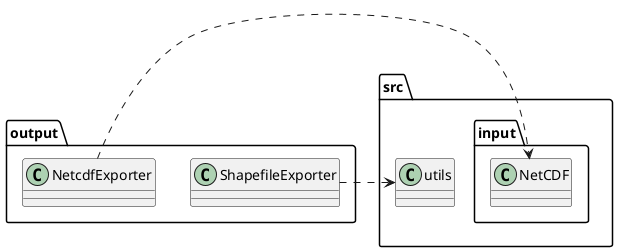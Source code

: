 @startuml

' Template file to use to create the diagrams od the packages.
' Every file must have a sub part called INTERNAL with the internal connections of the package and
' a sub part called EXTERNAL with the external parts.

!startsub INTERNAL

package output {
    class ShapefileExporter
    class NetcdfExporter
}
!endsub

!if (%false())
    !startsub EXTERNAL
        ShapefileExporter .> src.utils
    !endsub
!endif

' Code that will affect only the current diagram
' can be messy since will not be imported
ShapefileExporter .> src.utils
NetcdfExporter .> src.input.NetCDF

@enduml